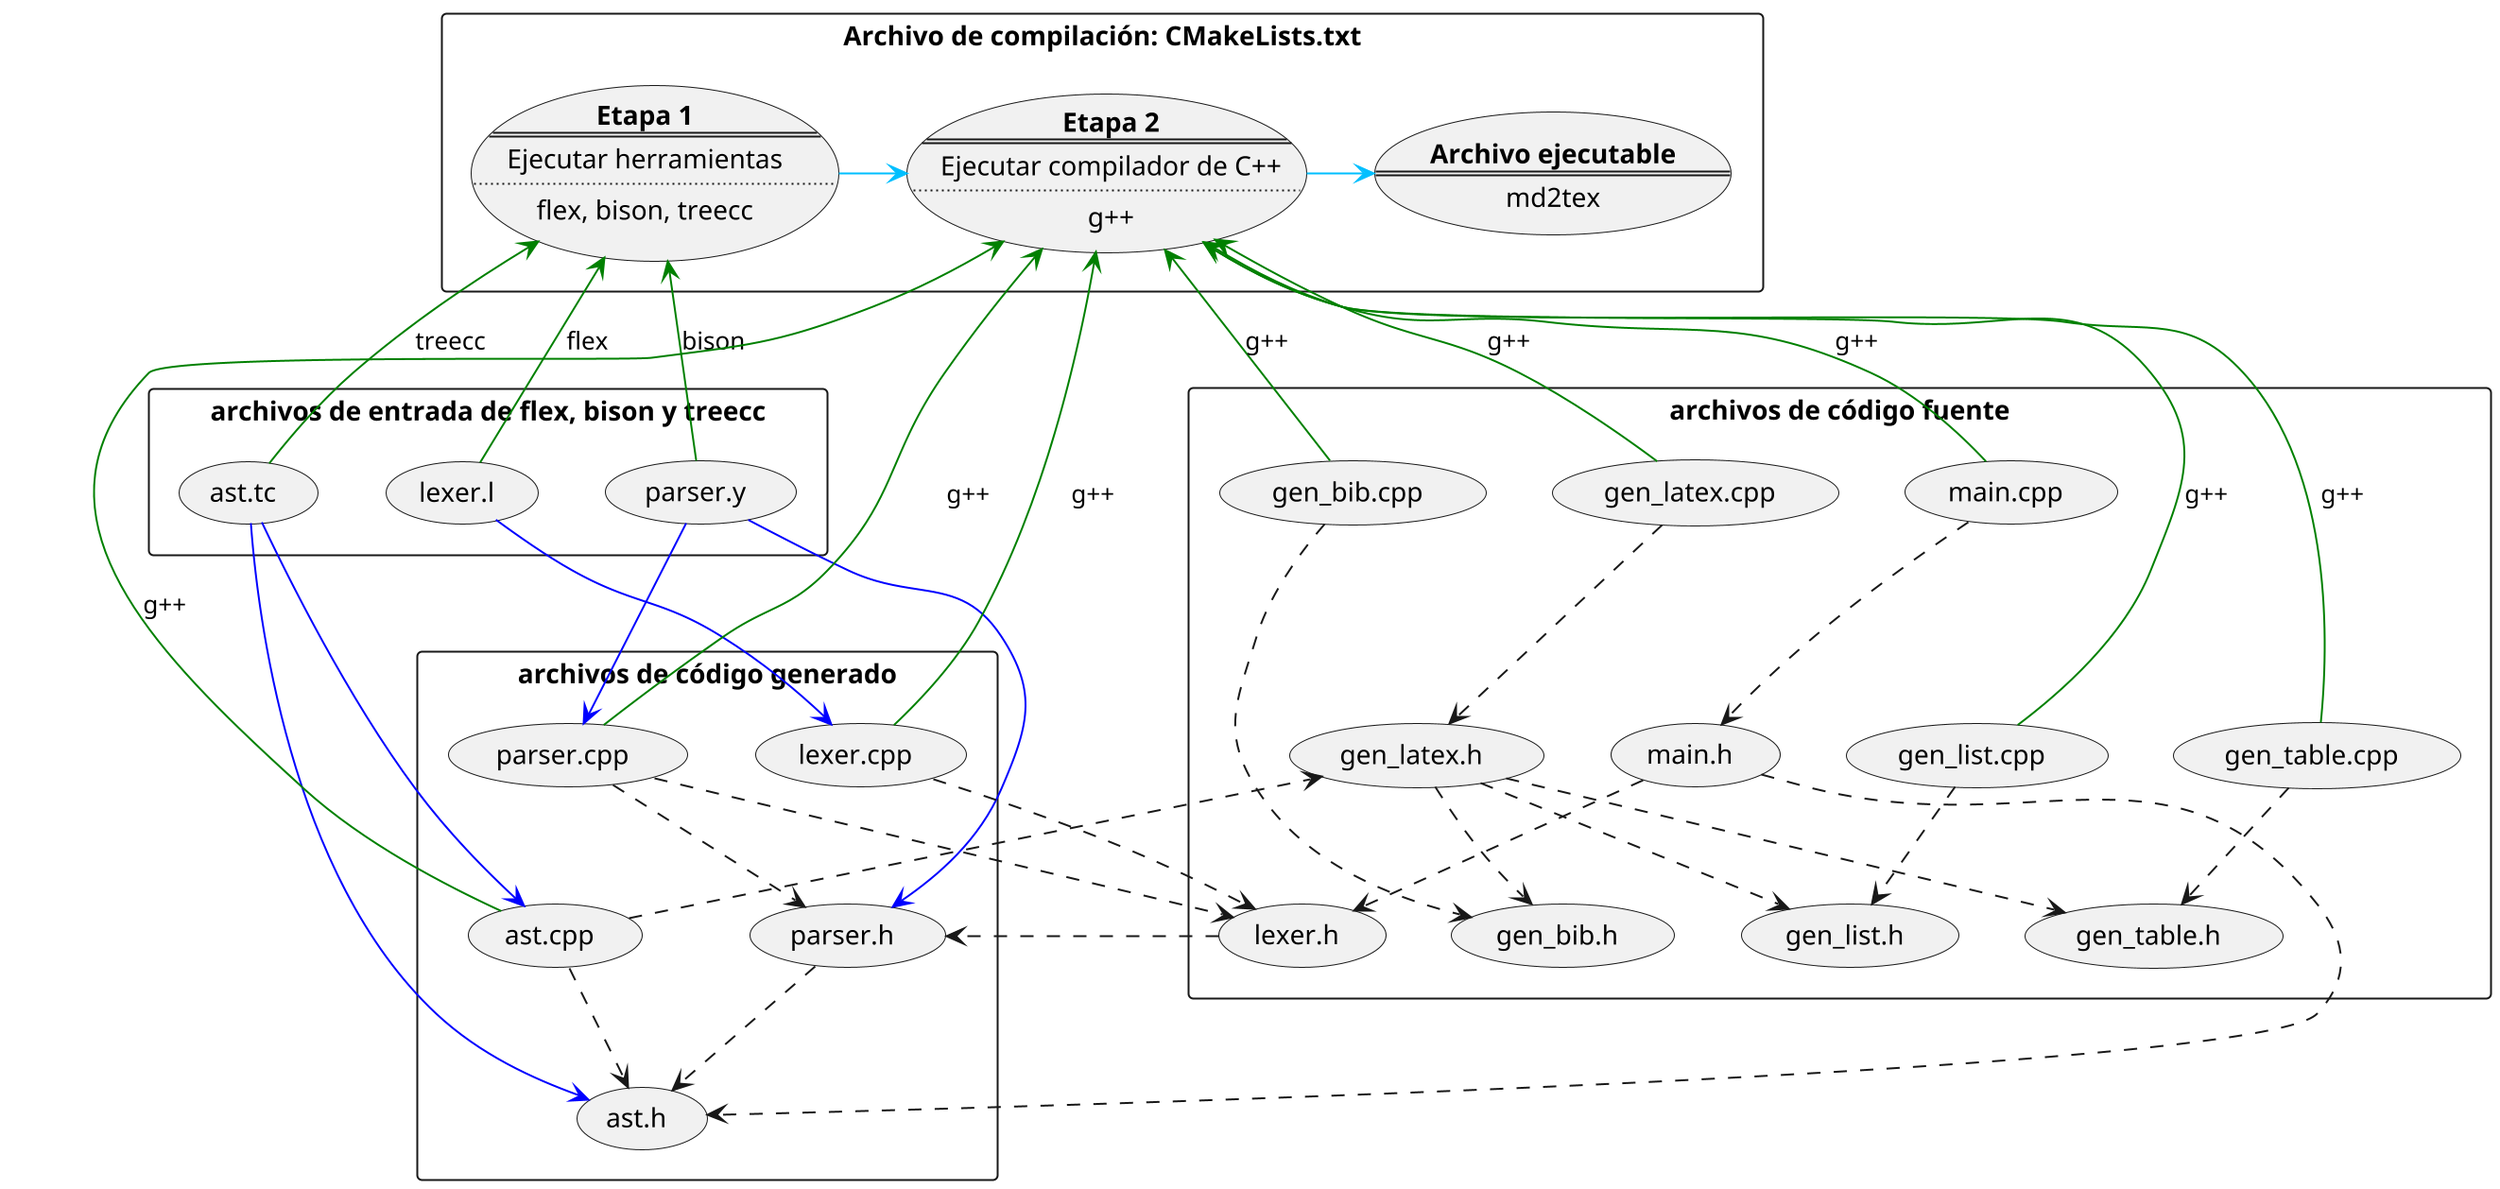 @startuml
	scale 2
    rectangle "Archivo de compilación: CMakeLists.txt" {
        usecase CompileTools as "
            **Etapa 1**
            ===
            Ejecutar herramientas
            ....
            flex, bison, treecc
        "

        usecase Compiler as "
            **Etapa 2**
            ===
            Ejecutar compilador de C++
            ....
            g++
        "

        usecase Executable as "
            **Archivo ejecutable**
            ===
            md2tex
        "
        (CompileTools) -[#DeepSkyBlue]> (Compiler)  
        (Compiler) -[#DeepSkyBlue]> (Executable)  
    }
    
    rectangle "archivos de código generado" {
        (ast.h)
        (ast.cpp) ..> (ast.h)
        (ast.cpp)
        (lexer.cpp)
        (parser.h) ..> (ast.h)
        (parser.cpp) ..> (parser.h)
    }

    rectangle "archivos de entrada de flex, bison y treecc" {
        (lexer.l) -[#blue]-> (lexer.cpp)
        (parser.y) -[#blue]-> (parser.h)
        (parser.y) -[#blue]-> (parser.cpp)
        (ast.tc) -[#blue]-> (ast.cpp)
        (ast.tc) -[#blue]-> (ast.h)
        (CompileTools) <-[#green]- (lexer.l) : flex
        (CompileTools) <-[#green]- (parser.y) : bison
        (CompileTools) <-[#green]- (ast.tc) : treecc
    }

    rectangle "archivos de código fuente" {
        (main.h) ..> (lexer.h)
        (main.h) ..> (ast.h)
        (main.cpp) ..> (main.h)
        (lexer.h) ..> (parser.h)
        (parser.cpp) ..> (lexer.h)
        (lexer.cpp) ..> (lexer.h)
        (ast.cpp) ..> (gen_latex.h)
        (gen_latex.cpp) ..> (gen_latex.h)
        (gen_latex.h) ..> (gen_table.h)
        (gen_latex.h) ..> (gen_list.h)
        (gen_latex.h) ..> (gen_bib.h)
        (gen_bib.cpp) ...> (gen_bib.h)
        (gen_bib.h)
        (gen_list.cpp) ..> (gen_list.h)
        (gen_list.h)
        (gen_table.cpp) ..> (gen_table.h)
        (gen_table.h)
        (Compiler) <-[#green]- (gen_bib.cpp) : g++
        (Compiler) <-[#green]- (gen_list.cpp) : g++
        (Compiler) <-[#green]- (gen_table.cpp) : g++
        (Compiler) <-[#green]- (gen_latex.cpp) : g++
        (Compiler) <-[#green]- (ast.cpp) : g++
        (Compiler) <-[#green]- (parser.cpp) : g++
        (Compiler) <-[#green]- (lexer.cpp) : g++
        (Compiler) <-[#green]- (main.cpp) : g++
    }

@enduml